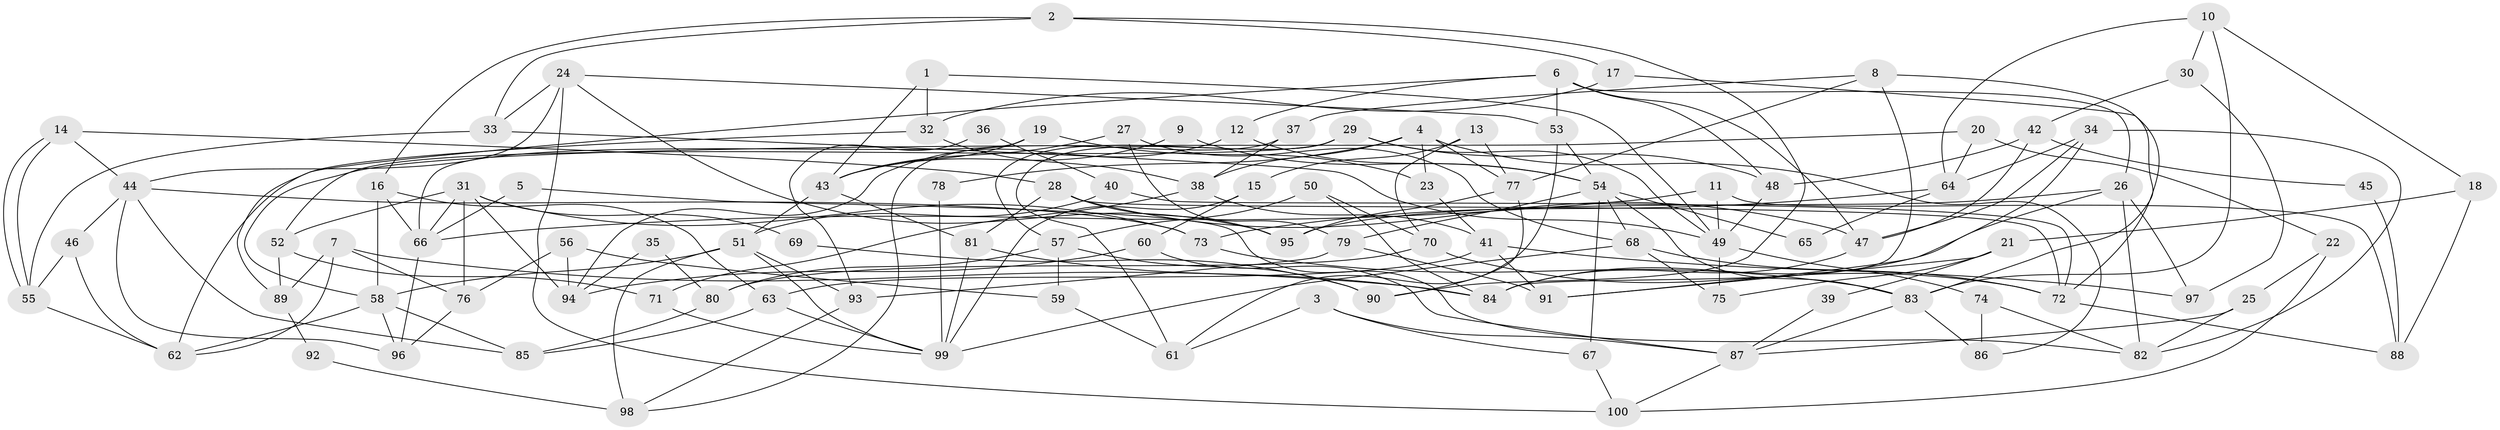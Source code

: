 // Generated by graph-tools (version 1.1) at 2025/26/03/09/25 03:26:11]
// undirected, 100 vertices, 200 edges
graph export_dot {
graph [start="1"]
  node [color=gray90,style=filled];
  1;
  2;
  3;
  4;
  5;
  6;
  7;
  8;
  9;
  10;
  11;
  12;
  13;
  14;
  15;
  16;
  17;
  18;
  19;
  20;
  21;
  22;
  23;
  24;
  25;
  26;
  27;
  28;
  29;
  30;
  31;
  32;
  33;
  34;
  35;
  36;
  37;
  38;
  39;
  40;
  41;
  42;
  43;
  44;
  45;
  46;
  47;
  48;
  49;
  50;
  51;
  52;
  53;
  54;
  55;
  56;
  57;
  58;
  59;
  60;
  61;
  62;
  63;
  64;
  65;
  66;
  67;
  68;
  69;
  70;
  71;
  72;
  73;
  74;
  75;
  76;
  77;
  78;
  79;
  80;
  81;
  82;
  83;
  84;
  85;
  86;
  87;
  88;
  89;
  90;
  91;
  92;
  93;
  94;
  95;
  96;
  97;
  98;
  99;
  100;
  1 -- 49;
  1 -- 43;
  1 -- 32;
  2 -- 90;
  2 -- 33;
  2 -- 16;
  2 -- 17;
  3 -- 61;
  3 -- 87;
  3 -- 67;
  4 -- 77;
  4 -- 38;
  4 -- 23;
  4 -- 78;
  4 -- 86;
  5 -- 82;
  5 -- 66;
  6 -- 26;
  6 -- 47;
  6 -- 12;
  6 -- 48;
  6 -- 53;
  6 -- 89;
  7 -- 62;
  7 -- 84;
  7 -- 76;
  7 -- 89;
  8 -- 84;
  8 -- 77;
  8 -- 37;
  8 -- 83;
  9 -- 54;
  9 -- 43;
  10 -- 64;
  10 -- 18;
  10 -- 30;
  10 -- 83;
  11 -- 66;
  11 -- 49;
  11 -- 88;
  12 -- 54;
  12 -- 94;
  13 -- 15;
  13 -- 70;
  13 -- 77;
  14 -- 44;
  14 -- 55;
  14 -- 55;
  14 -- 28;
  15 -- 60;
  15 -- 99;
  16 -- 66;
  16 -- 58;
  16 -- 63;
  17 -- 32;
  17 -- 72;
  18 -- 21;
  18 -- 88;
  19 -- 66;
  19 -- 43;
  19 -- 23;
  20 -- 64;
  20 -- 58;
  20 -- 22;
  21 -- 75;
  21 -- 91;
  21 -- 39;
  22 -- 25;
  22 -- 100;
  23 -- 41;
  24 -- 53;
  24 -- 100;
  24 -- 33;
  24 -- 44;
  24 -- 95;
  25 -- 87;
  25 -- 82;
  26 -- 95;
  26 -- 97;
  26 -- 82;
  26 -- 84;
  27 -- 68;
  27 -- 79;
  27 -- 43;
  28 -- 81;
  28 -- 47;
  28 -- 72;
  28 -- 95;
  29 -- 61;
  29 -- 48;
  29 -- 49;
  29 -- 52;
  29 -- 57;
  30 -- 42;
  30 -- 97;
  31 -- 73;
  31 -- 52;
  31 -- 66;
  31 -- 69;
  31 -- 76;
  31 -- 94;
  32 -- 62;
  32 -- 38;
  33 -- 55;
  33 -- 49;
  34 -- 47;
  34 -- 82;
  34 -- 64;
  34 -- 91;
  35 -- 80;
  35 -- 94;
  36 -- 40;
  36 -- 93;
  37 -- 38;
  37 -- 98;
  38 -- 71;
  38 -- 41;
  39 -- 87;
  40 -- 72;
  40 -- 51;
  41 -- 63;
  41 -- 91;
  41 -- 97;
  42 -- 47;
  42 -- 48;
  42 -- 45;
  43 -- 51;
  43 -- 81;
  44 -- 85;
  44 -- 46;
  44 -- 73;
  44 -- 96;
  45 -- 88;
  46 -- 62;
  46 -- 55;
  47 -- 84;
  48 -- 49;
  49 -- 74;
  49 -- 75;
  50 -- 57;
  50 -- 84;
  50 -- 70;
  51 -- 93;
  51 -- 58;
  51 -- 98;
  51 -- 99;
  52 -- 89;
  52 -- 71;
  53 -- 54;
  53 -- 61;
  54 -- 83;
  54 -- 68;
  54 -- 65;
  54 -- 67;
  54 -- 79;
  55 -- 62;
  56 -- 94;
  56 -- 76;
  56 -- 59;
  57 -- 80;
  57 -- 59;
  57 -- 90;
  58 -- 96;
  58 -- 62;
  58 -- 85;
  59 -- 61;
  60 -- 87;
  60 -- 94;
  63 -- 85;
  63 -- 99;
  64 -- 73;
  64 -- 65;
  66 -- 96;
  67 -- 100;
  68 -- 99;
  68 -- 72;
  68 -- 75;
  69 -- 90;
  70 -- 72;
  70 -- 80;
  71 -- 99;
  72 -- 88;
  73 -- 83;
  74 -- 86;
  74 -- 82;
  76 -- 96;
  77 -- 95;
  77 -- 90;
  78 -- 99;
  79 -- 91;
  79 -- 93;
  80 -- 85;
  81 -- 99;
  81 -- 84;
  83 -- 86;
  83 -- 87;
  87 -- 100;
  89 -- 92;
  92 -- 98;
  93 -- 98;
}
